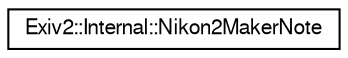 digraph "Graphical Class Hierarchy"
{
  edge [fontname="FreeSans",fontsize="10",labelfontname="FreeSans",labelfontsize="10"];
  node [fontname="FreeSans",fontsize="10",shape=record];
  rankdir="LR";
  Node1 [label="Exiv2::Internal::Nikon2MakerNote",height=0.2,width=0.4,color="black", fillcolor="white", style="filled",URL="$classExiv2_1_1Internal_1_1Nikon2MakerNote.html",tooltip="A second MakerNote format used by Nikon cameras, including the E700, E800, E900, E900S, E910, E950. "];
}
